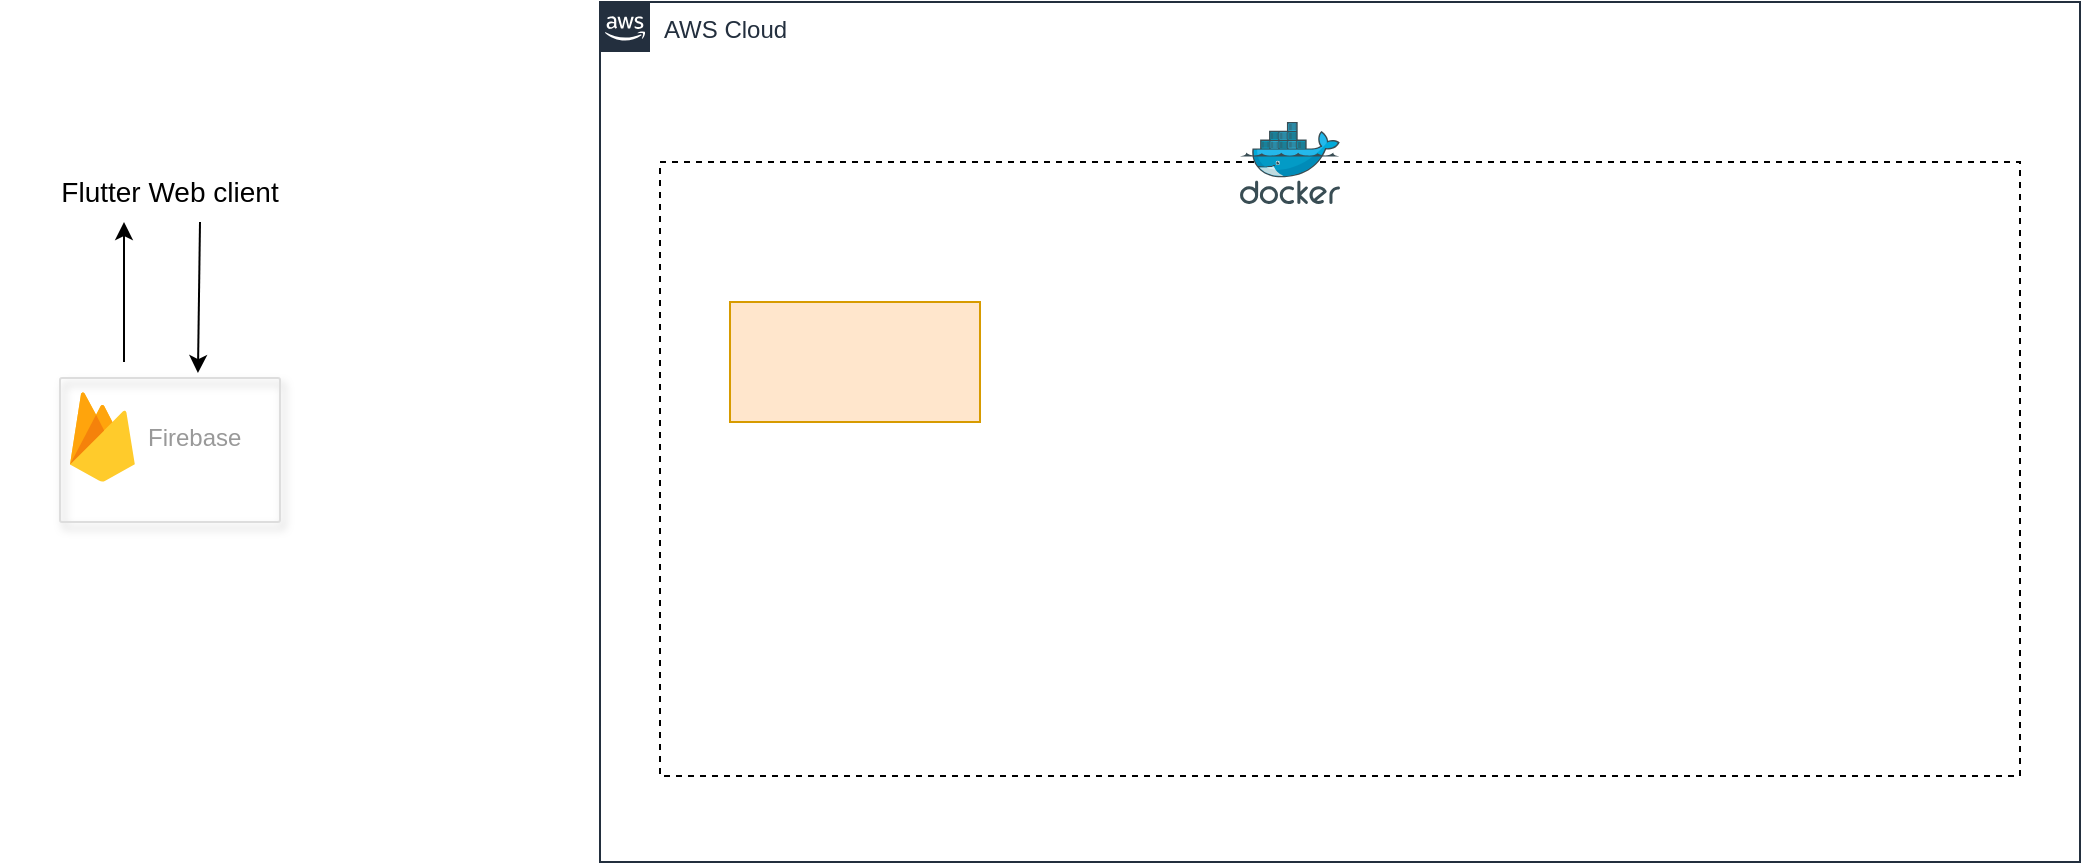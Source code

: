 <mxfile version="15.7.1" type="github">
  <diagram id="Ht1M8jgEwFfnCIfOTk4-" name="Page-1">
    <mxGraphModel dx="1113" dy="1474" grid="1" gridSize="10" guides="1" tooltips="1" connect="1" arrows="1" fold="1" page="1" pageScale="1" pageWidth="1169" pageHeight="827" math="0" shadow="0">
      <root>
        <mxCell id="0" />
        <mxCell id="1" parent="0" />
        <mxCell id="UEzPUAAOIrF-is8g5C7q-154" value="AWS Cloud" style="points=[[0,0],[0.25,0],[0.5,0],[0.75,0],[1,0],[1,0.25],[1,0.5],[1,0.75],[1,1],[0.75,1],[0.5,1],[0.25,1],[0,1],[0,0.75],[0,0.5],[0,0.25]];outlineConnect=0;gradientColor=none;html=1;whiteSpace=wrap;fontSize=12;fontStyle=0;shape=mxgraph.aws4.group;grIcon=mxgraph.aws4.group_aws_cloud_alt;strokeColor=#232F3E;fillColor=none;verticalAlign=top;align=left;spacingLeft=30;fontColor=#232F3E;dashed=0;labelBackgroundColor=#ffffff;" parent="1" vertex="1">
          <mxGeometry x="400" y="-650" width="740" height="430" as="geometry" />
        </mxCell>
        <mxCell id="nadK3N8KtskS3tCUBgkc-2" value="" style="shape=image;html=1;verticalAlign=top;verticalLabelPosition=bottom;labelBackgroundColor=#ffffff;imageAspect=0;aspect=fixed;image=https://cdn4.iconfinder.com/data/icons/logos-brands-5/24/flutter-128.png" vertex="1" parent="1">
          <mxGeometry x="150" y="-640" width="62" height="62" as="geometry" />
        </mxCell>
        <mxCell id="nadK3N8KtskS3tCUBgkc-6" value="" style="strokeColor=#dddddd;shadow=1;strokeWidth=1;rounded=1;absoluteArcSize=1;arcSize=2;fillColor=none;" vertex="1" parent="1">
          <mxGeometry x="130" y="-462" width="110" height="72" as="geometry" />
        </mxCell>
        <mxCell id="nadK3N8KtskS3tCUBgkc-7" value="Firebase" style="sketch=0;dashed=0;connectable=0;html=1;fillColor=#5184F3;strokeColor=none;shape=mxgraph.gcp2.firebase;part=1;labelPosition=right;verticalLabelPosition=middle;align=left;verticalAlign=middle;spacingLeft=5;fontColor=#999999;fontSize=12;" vertex="1" parent="nadK3N8KtskS3tCUBgkc-6">
          <mxGeometry width="32.4" height="45" relative="1" as="geometry">
            <mxPoint x="5" y="7" as="offset" />
          </mxGeometry>
        </mxCell>
        <mxCell id="nadK3N8KtskS3tCUBgkc-9" value="" style="endArrow=classic;html=1;rounded=0;entryX=0.627;entryY=-0.034;entryDx=0;entryDy=0;entryPerimeter=0;" edge="1" parent="1" target="nadK3N8KtskS3tCUBgkc-6">
          <mxGeometry width="50" height="50" relative="1" as="geometry">
            <mxPoint x="200" y="-540" as="sourcePoint" />
            <mxPoint x="250" y="-590" as="targetPoint" />
          </mxGeometry>
        </mxCell>
        <mxCell id="nadK3N8KtskS3tCUBgkc-11" value="" style="endArrow=classic;html=1;rounded=0;" edge="1" parent="1">
          <mxGeometry width="50" height="50" relative="1" as="geometry">
            <mxPoint x="162" y="-470" as="sourcePoint" />
            <mxPoint x="162" y="-540" as="targetPoint" />
          </mxGeometry>
        </mxCell>
        <mxCell id="nadK3N8KtskS3tCUBgkc-13" value="&lt;font style=&quot;font-size: 14px&quot;&gt;Flutter Web client&lt;/font&gt;" style="text;html=1;strokeColor=none;fillColor=none;align=center;verticalAlign=middle;whiteSpace=wrap;rounded=0;" vertex="1" parent="1">
          <mxGeometry x="100" y="-570" width="170" height="30" as="geometry" />
        </mxCell>
        <mxCell id="nadK3N8KtskS3tCUBgkc-16" value="" style="rounded=0;whiteSpace=wrap;html=1;dashed=1;fontSize=14;fillColor=none;" vertex="1" parent="1">
          <mxGeometry x="430" y="-570" width="680" height="307" as="geometry" />
        </mxCell>
        <mxCell id="nadK3N8KtskS3tCUBgkc-17" value="" style="sketch=0;aspect=fixed;html=1;points=[];align=center;image;fontSize=12;image=img/lib/mscae/Docker.svg;dashed=1;fillColor=none;" vertex="1" parent="1">
          <mxGeometry x="720" y="-590" width="50" height="41" as="geometry" />
        </mxCell>
        <mxCell id="nadK3N8KtskS3tCUBgkc-18" value="" style="rounded=0;whiteSpace=wrap;html=1;fontSize=14;fillColor=#ffe6cc;strokeColor=#d79b00;" vertex="1" parent="1">
          <mxGeometry x="465" y="-500" width="125" height="60" as="geometry" />
        </mxCell>
      </root>
    </mxGraphModel>
  </diagram>
</mxfile>
